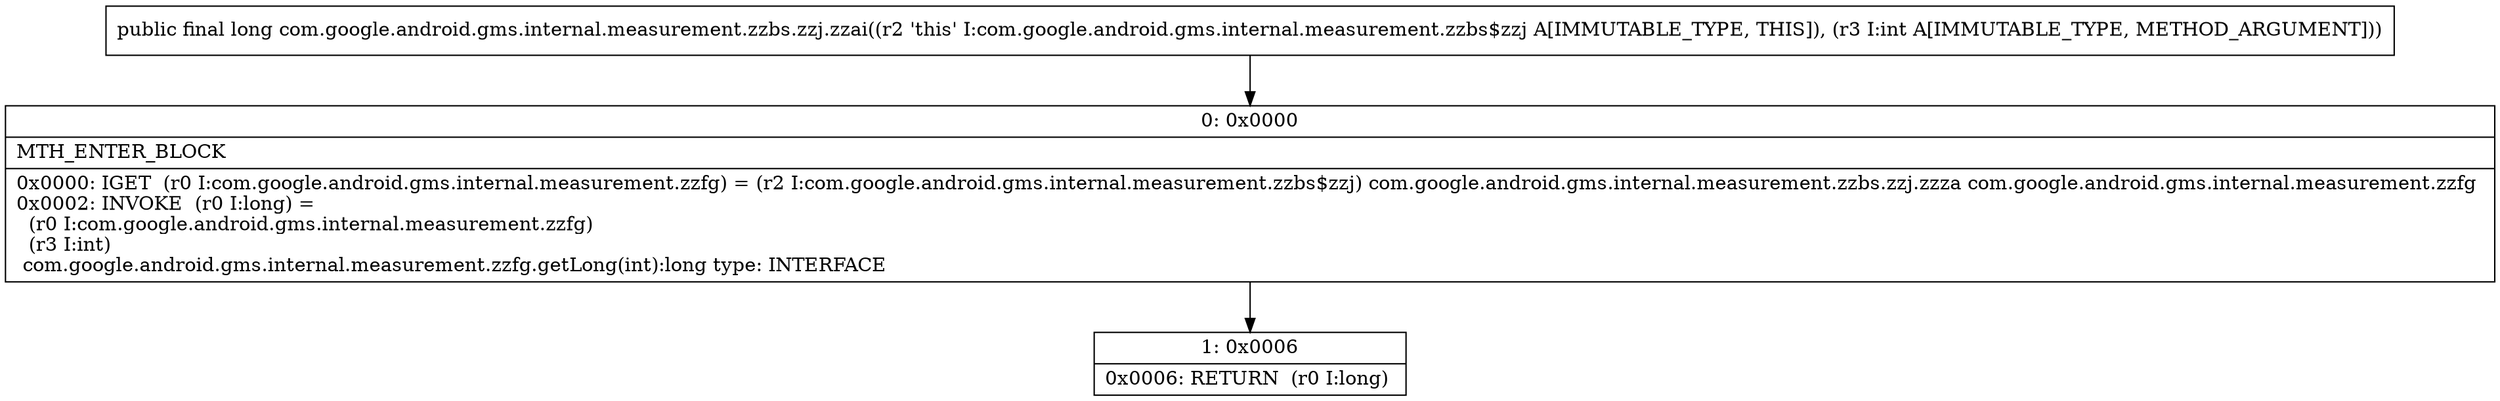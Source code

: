 digraph "CFG forcom.google.android.gms.internal.measurement.zzbs.zzj.zzai(I)J" {
Node_0 [shape=record,label="{0\:\ 0x0000|MTH_ENTER_BLOCK\l|0x0000: IGET  (r0 I:com.google.android.gms.internal.measurement.zzfg) = (r2 I:com.google.android.gms.internal.measurement.zzbs$zzj) com.google.android.gms.internal.measurement.zzbs.zzj.zzza com.google.android.gms.internal.measurement.zzfg \l0x0002: INVOKE  (r0 I:long) = \l  (r0 I:com.google.android.gms.internal.measurement.zzfg)\l  (r3 I:int)\l com.google.android.gms.internal.measurement.zzfg.getLong(int):long type: INTERFACE \l}"];
Node_1 [shape=record,label="{1\:\ 0x0006|0x0006: RETURN  (r0 I:long) \l}"];
MethodNode[shape=record,label="{public final long com.google.android.gms.internal.measurement.zzbs.zzj.zzai((r2 'this' I:com.google.android.gms.internal.measurement.zzbs$zzj A[IMMUTABLE_TYPE, THIS]), (r3 I:int A[IMMUTABLE_TYPE, METHOD_ARGUMENT])) }"];
MethodNode -> Node_0;
Node_0 -> Node_1;
}

